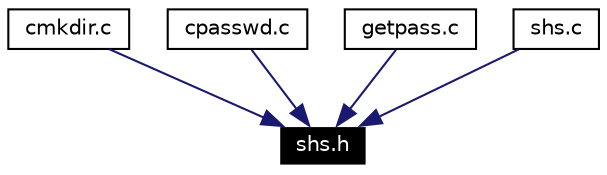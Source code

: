 digraph G
{
  edge [fontname="Helvetica",fontsize=10,labelfontname="Helvetica",labelfontsize=10];
  node [fontname="Helvetica",fontsize=10,shape=record];
  Node327 [label="shs.h",height=0.2,width=0.4,color="white", fillcolor="black", style="filled" fontcolor="white"];
  Node328 -> Node327 [color="midnightblue",fontsize=10,style="solid",fontname="Helvetica"];
  Node328 [label="cmkdir.c",height=0.2,width=0.4,color="black",URL="$cmkdir_8c.html"];
  Node329 -> Node327 [color="midnightblue",fontsize=10,style="solid",fontname="Helvetica"];
  Node329 [label="cpasswd.c",height=0.2,width=0.4,color="black",URL="$cpasswd_8c.html"];
  Node330 -> Node327 [color="midnightblue",fontsize=10,style="solid",fontname="Helvetica"];
  Node330 [label="getpass.c",height=0.2,width=0.4,color="black",URL="$getpass_8c.html"];
  Node331 -> Node327 [color="midnightblue",fontsize=10,style="solid",fontname="Helvetica"];
  Node331 [label="shs.c",height=0.2,width=0.4,color="black",URL="$shs_8c.html"];
}
